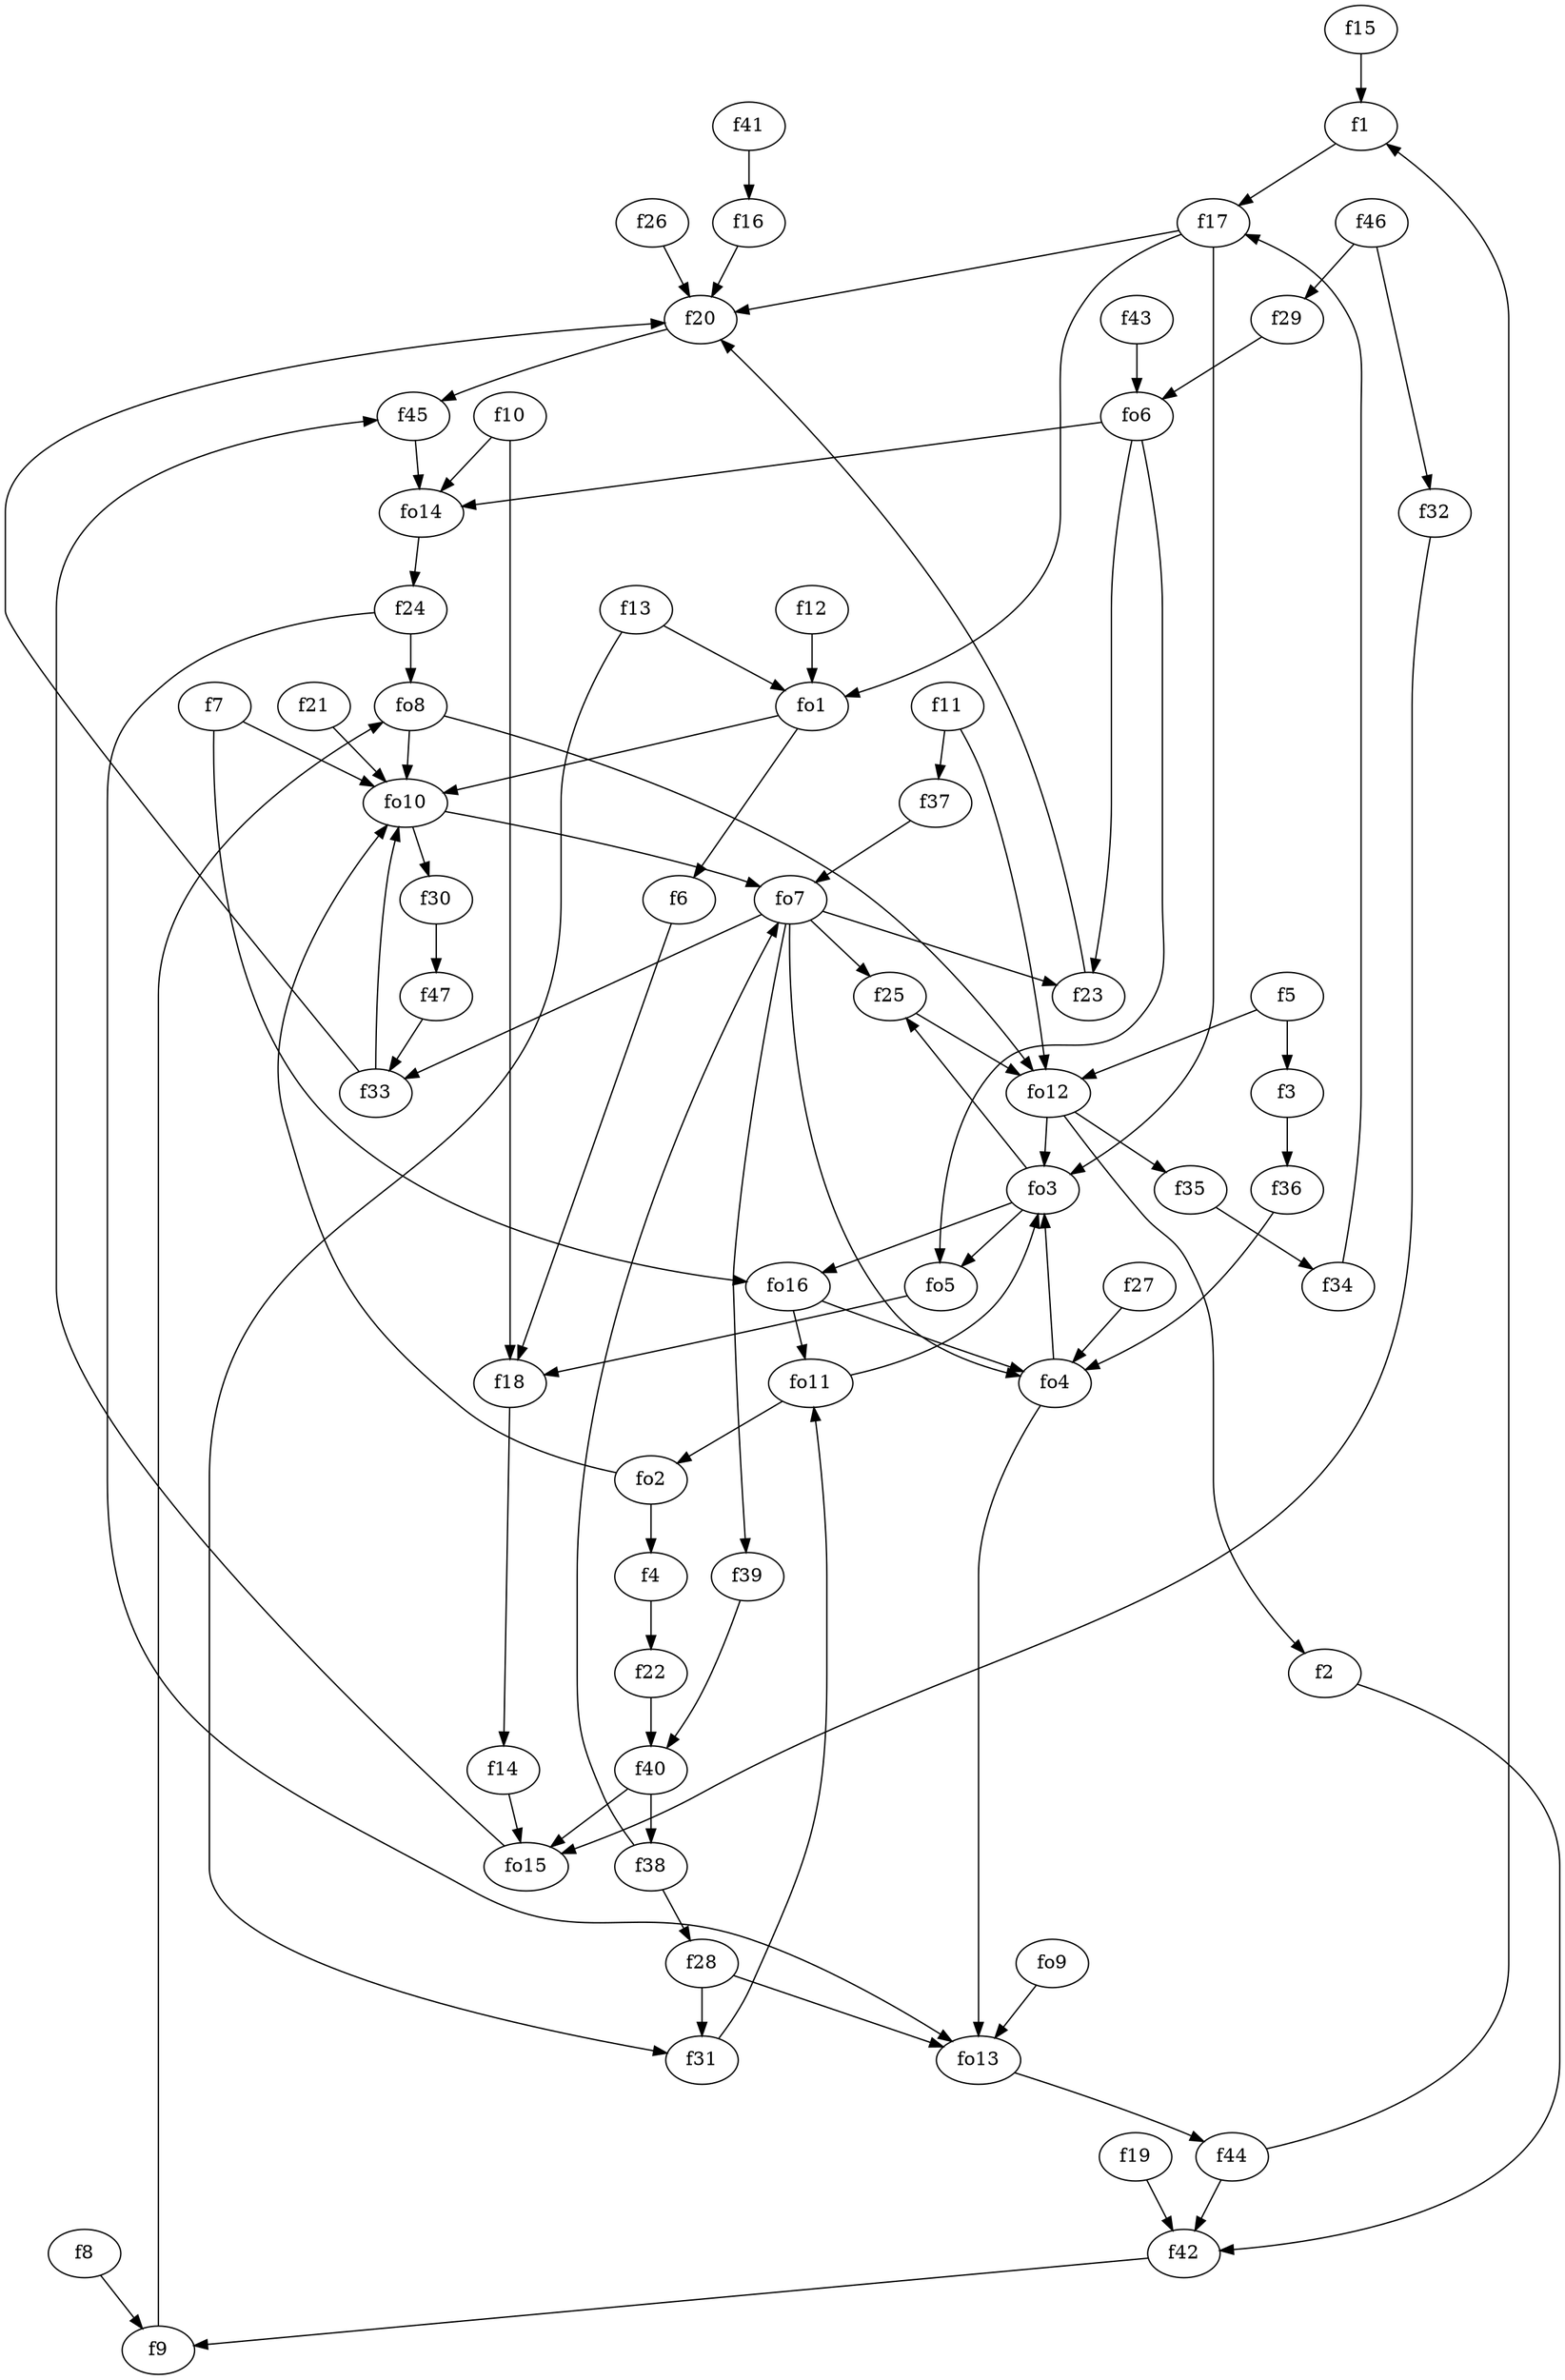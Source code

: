 strict digraph  {
f1;
f2;
f3;
f4;
f5;
f6;
f7;
f8;
f9;
f10;
f11;
f12;
f13;
f14;
f15;
f16;
f17;
f18;
f19;
f20;
f21;
f22;
f23;
f24;
f25;
f26;
f27;
f28;
f29;
f30;
f31;
f32;
f33;
f34;
f35;
f36;
f37;
f38;
f39;
f40;
f41;
f42;
f43;
f44;
f45;
f46;
f47;
fo1;
fo2;
fo3;
fo4;
fo5;
fo6;
fo7;
fo8;
fo9;
fo10;
fo11;
fo12;
fo13;
fo14;
fo15;
fo16;
f1 -> f17  [weight=2];
f2 -> f42  [weight=2];
f3 -> f36  [weight=2];
f4 -> f22  [weight=2];
f5 -> fo12  [weight=2];
f5 -> f3  [weight=2];
f6 -> f18  [weight=2];
f7 -> fo10  [weight=2];
f7 -> fo16  [weight=2];
f8 -> f9  [weight=2];
f9 -> fo8  [weight=2];
f10 -> f18  [weight=2];
f10 -> fo14  [weight=2];
f11 -> fo12  [weight=2];
f11 -> f37  [weight=2];
f12 -> fo1  [weight=2];
f13 -> f31  [weight=2];
f13 -> fo1  [weight=2];
f14 -> fo15  [weight=2];
f15 -> f1  [weight=2];
f16 -> f20  [weight=2];
f17 -> f20  [weight=2];
f17 -> fo1  [weight=2];
f17 -> fo3  [weight=2];
f18 -> f14  [weight=2];
f19 -> f42  [weight=2];
f20 -> f45  [weight=2];
f21 -> fo10  [weight=2];
f22 -> f40  [weight=2];
f23 -> f20  [weight=2];
f24 -> fo13  [weight=2];
f24 -> fo8  [weight=2];
f25 -> fo12  [weight=2];
f26 -> f20  [weight=2];
f27 -> fo4  [weight=2];
f28 -> fo13  [weight=2];
f28 -> f31  [weight=2];
f29 -> fo6  [weight=2];
f30 -> f47  [weight=2];
f31 -> fo11  [weight=2];
f32 -> fo15  [weight=2];
f33 -> f20  [weight=2];
f33 -> fo10  [weight=2];
f34 -> f17  [weight=2];
f35 -> f34  [weight=2];
f36 -> fo4  [weight=2];
f37 -> fo7  [weight=2];
f38 -> fo7  [weight=2];
f38 -> f28  [weight=2];
f39 -> f40  [weight=2];
f40 -> f38  [weight=2];
f40 -> fo15  [weight=2];
f41 -> f16  [weight=2];
f42 -> f9  [weight=2];
f43 -> fo6  [weight=2];
f44 -> f42  [weight=2];
f44 -> f1  [weight=2];
f45 -> fo14  [weight=2];
f46 -> f32  [weight=2];
f46 -> f29  [weight=2];
f47 -> f33  [weight=2];
fo1 -> fo10  [weight=2];
fo1 -> f6  [weight=2];
fo2 -> fo10  [weight=2];
fo2 -> f4  [weight=2];
fo3 -> f25  [weight=2];
fo3 -> fo16  [weight=2];
fo3 -> fo5  [weight=2];
fo4 -> fo3  [weight=2];
fo4 -> fo13  [weight=2];
fo5 -> f18  [weight=2];
fo6 -> fo5  [weight=2];
fo6 -> f23  [weight=2];
fo6 -> fo14  [weight=2];
fo7 -> f23  [weight=2];
fo7 -> f25  [weight=2];
fo7 -> f39  [weight=2];
fo7 -> fo4  [weight=2];
fo7 -> f33  [weight=2];
fo8 -> fo12  [weight=2];
fo8 -> fo10  [weight=2];
fo9 -> fo13  [weight=2];
fo10 -> fo7  [weight=2];
fo10 -> f30  [weight=2];
fo11 -> fo3  [weight=2];
fo11 -> fo2  [weight=2];
fo12 -> fo3  [weight=2];
fo12 -> f2  [weight=2];
fo12 -> f35  [weight=2];
fo13 -> f44  [weight=2];
fo14 -> f24  [weight=2];
fo15 -> f45  [weight=2];
fo16 -> fo4  [weight=2];
fo16 -> fo11  [weight=2];
}
